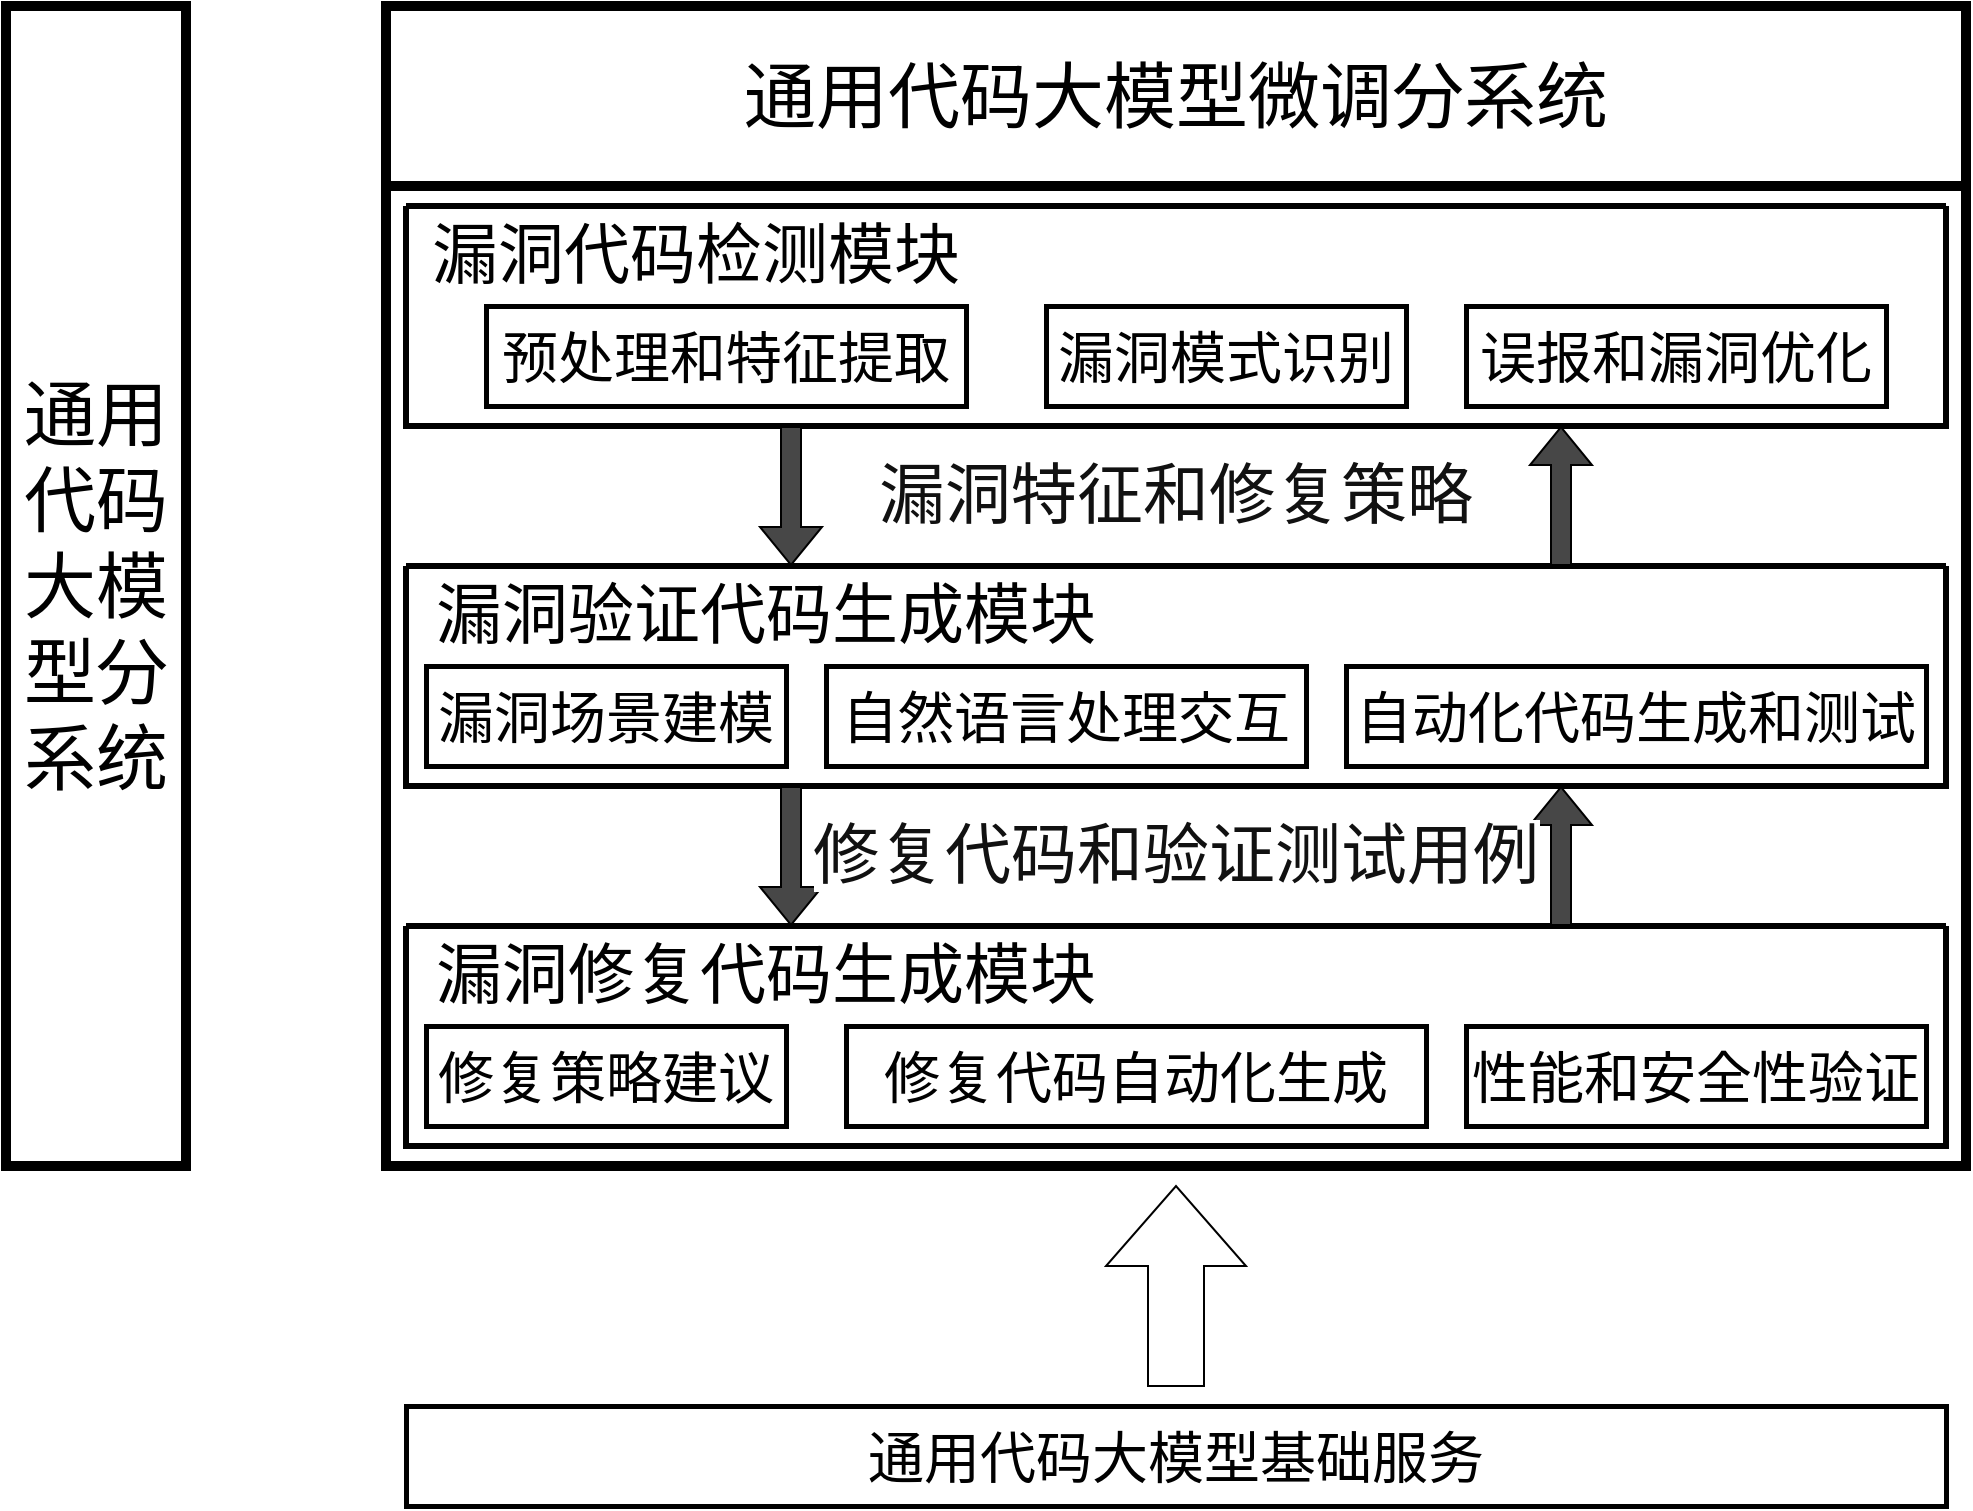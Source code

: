 <mxfile version="24.3.1" type="github">
  <diagram name="第 1 页" id="t0DqELkXgMo1yK1vmhEP">
    <mxGraphModel dx="1181" dy="850" grid="1" gridSize="10" guides="1" tooltips="1" connect="1" arrows="1" fold="1" page="1" pageScale="1" pageWidth="827" pageHeight="1169" math="0" shadow="0">
      <root>
        <mxCell id="0" />
        <mxCell id="1" parent="0" />
        <mxCell id="w5uutKhLg4fIQeWmkBKa-53" value="通用代码大模型分系统" style="rounded=0;whiteSpace=wrap;html=1;fillColor=none;strokeWidth=5;fontSize=36;" vertex="1" parent="1">
          <mxGeometry x="40" y="160" width="90" height="580" as="geometry" />
        </mxCell>
        <mxCell id="w5uutKhLg4fIQeWmkBKa-55" value="&lt;font style=&quot;font-size: 36px; font-weight: normal;&quot;&gt;通用代码大模型微调分系统&lt;/font&gt;" style="swimlane;whiteSpace=wrap;html=1;fontSize=5;strokeWidth=5;startSize=90;" vertex="1" parent="1">
          <mxGeometry x="230" y="160" width="790" height="580" as="geometry" />
        </mxCell>
        <mxCell id="w5uutKhLg4fIQeWmkBKa-61" value="" style="swimlane;startSize=0;fillColor=none;strokeWidth=3;" vertex="1" parent="w5uutKhLg4fIQeWmkBKa-55">
          <mxGeometry x="10" y="460" width="770" height="110" as="geometry" />
        </mxCell>
        <mxCell id="w5uutKhLg4fIQeWmkBKa-4" value="&lt;font face=&quot;Times New Roman&quot; style=&quot;font-size: 28px;&quot;&gt;修复策略建议&lt;/font&gt;" style="rounded=0;whiteSpace=wrap;html=1;fillColor=none;strokeWidth=2.5;fontFamily=宋体;fontSize=33;" vertex="1" parent="w5uutKhLg4fIQeWmkBKa-61">
          <mxGeometry x="10" y="50" width="180" height="50" as="geometry" />
        </mxCell>
        <mxCell id="w5uutKhLg4fIQeWmkBKa-59" value="&lt;font face=&quot;Times New Roman&quot; style=&quot;font-size: 28px;&quot;&gt;修复代码自动化生成&lt;/font&gt;" style="rounded=0;whiteSpace=wrap;html=1;fillColor=none;strokeWidth=2.5;fontFamily=宋体;fontSize=33;" vertex="1" parent="w5uutKhLg4fIQeWmkBKa-61">
          <mxGeometry x="220" y="50" width="290" height="50" as="geometry" />
        </mxCell>
        <mxCell id="w5uutKhLg4fIQeWmkBKa-60" value="&lt;font face=&quot;Times New Roman&quot; style=&quot;font-size: 28px;&quot;&gt;性能和安全性验证&lt;/font&gt;" style="rounded=0;whiteSpace=wrap;html=1;fillColor=none;strokeWidth=2.5;fontFamily=宋体;fontSize=33;" vertex="1" parent="w5uutKhLg4fIQeWmkBKa-61">
          <mxGeometry x="530" y="50" width="230" height="50" as="geometry" />
        </mxCell>
        <mxCell id="w5uutKhLg4fIQeWmkBKa-2" value="漏洞修复代码生成模块" style="text;html=1;align=center;verticalAlign=middle;whiteSpace=wrap;rounded=0;fontFamily=宋体;fontSize=33;" vertex="1" parent="w5uutKhLg4fIQeWmkBKa-61">
          <mxGeometry x="10" width="340" height="50" as="geometry" />
        </mxCell>
        <mxCell id="w5uutKhLg4fIQeWmkBKa-62" value="" style="swimlane;startSize=0;fillColor=none;strokeWidth=3;" vertex="1" parent="w5uutKhLg4fIQeWmkBKa-55">
          <mxGeometry x="10" y="280" width="770" height="110" as="geometry" />
        </mxCell>
        <mxCell id="w5uutKhLg4fIQeWmkBKa-63" value="&lt;font face=&quot;Times New Roman&quot; style=&quot;font-size: 28px;&quot;&gt;漏洞场景建模&lt;/font&gt;" style="rounded=0;whiteSpace=wrap;html=1;fillColor=none;strokeWidth=2.5;fontFamily=宋体;fontSize=33;" vertex="1" parent="w5uutKhLg4fIQeWmkBKa-62">
          <mxGeometry x="10" y="50" width="180" height="50" as="geometry" />
        </mxCell>
        <mxCell id="w5uutKhLg4fIQeWmkBKa-64" value="&lt;font face=&quot;Times New Roman&quot; style=&quot;font-size: 28px;&quot;&gt;自然语言处理交互&lt;/font&gt;" style="rounded=0;whiteSpace=wrap;html=1;fillColor=none;strokeWidth=2.5;fontFamily=宋体;fontSize=33;" vertex="1" parent="w5uutKhLg4fIQeWmkBKa-62">
          <mxGeometry x="210" y="50" width="240" height="50" as="geometry" />
        </mxCell>
        <mxCell id="w5uutKhLg4fIQeWmkBKa-65" value="&lt;font face=&quot;Times New Roman&quot; style=&quot;font-size: 28px;&quot;&gt;自动化代码生成和测试&lt;/font&gt;" style="rounded=0;whiteSpace=wrap;html=1;fillColor=none;strokeWidth=2.5;fontFamily=宋体;fontSize=33;" vertex="1" parent="w5uutKhLg4fIQeWmkBKa-62">
          <mxGeometry x="470" y="50" width="290" height="50" as="geometry" />
        </mxCell>
        <mxCell id="w5uutKhLg4fIQeWmkBKa-66" value="漏洞验证代码生成模块" style="text;html=1;align=center;verticalAlign=middle;whiteSpace=wrap;rounded=0;fontFamily=宋体;fontSize=33;" vertex="1" parent="w5uutKhLg4fIQeWmkBKa-62">
          <mxGeometry x="10" width="340" height="50" as="geometry" />
        </mxCell>
        <mxCell id="w5uutKhLg4fIQeWmkBKa-67" value="" style="swimlane;startSize=0;fillColor=none;strokeWidth=3;" vertex="1" parent="w5uutKhLg4fIQeWmkBKa-55">
          <mxGeometry x="10" y="100" width="770" height="110" as="geometry" />
        </mxCell>
        <mxCell id="w5uutKhLg4fIQeWmkBKa-68" value="&lt;font face=&quot;Times New Roman&quot; style=&quot;font-size: 28px;&quot;&gt;预处理和特征提取&lt;/font&gt;" style="rounded=0;whiteSpace=wrap;html=1;fillColor=none;strokeWidth=2.5;fontFamily=宋体;fontSize=33;" vertex="1" parent="w5uutKhLg4fIQeWmkBKa-67">
          <mxGeometry x="40" y="50" width="240" height="50" as="geometry" />
        </mxCell>
        <mxCell id="w5uutKhLg4fIQeWmkBKa-69" value="&lt;font face=&quot;Times New Roman&quot; style=&quot;font-size: 28px;&quot;&gt;漏洞模式识别&lt;/font&gt;" style="rounded=0;whiteSpace=wrap;html=1;fillColor=none;strokeWidth=2.5;fontFamily=宋体;fontSize=33;" vertex="1" parent="w5uutKhLg4fIQeWmkBKa-67">
          <mxGeometry x="320" y="50" width="180" height="50" as="geometry" />
        </mxCell>
        <mxCell id="w5uutKhLg4fIQeWmkBKa-70" value="&lt;font face=&quot;Times New Roman&quot; style=&quot;font-size: 28px;&quot;&gt;误报和漏洞优化&lt;/font&gt;" style="rounded=0;whiteSpace=wrap;html=1;fillColor=none;strokeWidth=2.5;fontFamily=宋体;fontSize=33;" vertex="1" parent="w5uutKhLg4fIQeWmkBKa-67">
          <mxGeometry x="530" y="50" width="210" height="50" as="geometry" />
        </mxCell>
        <mxCell id="w5uutKhLg4fIQeWmkBKa-71" value="漏洞代码检测模块" style="text;html=1;align=center;verticalAlign=middle;whiteSpace=wrap;rounded=0;fontFamily=宋体;fontSize=33;" vertex="1" parent="w5uutKhLg4fIQeWmkBKa-67">
          <mxGeometry x="10" width="270" height="50" as="geometry" />
        </mxCell>
        <mxCell id="w5uutKhLg4fIQeWmkBKa-74" value="" style="shape=flexArrow;endArrow=classic;html=1;rounded=0;entryX=0.75;entryY=1;entryDx=0;entryDy=0;exitX=0.75;exitY=0;exitDx=0;exitDy=0;fillColor=#474747;" edge="1" parent="w5uutKhLg4fIQeWmkBKa-55" source="w5uutKhLg4fIQeWmkBKa-62" target="w5uutKhLg4fIQeWmkBKa-67">
          <mxGeometry width="50" height="50" relative="1" as="geometry">
            <mxPoint x="596" y="280" as="sourcePoint" />
            <mxPoint x="596.42" y="209.89" as="targetPoint" />
          </mxGeometry>
        </mxCell>
        <mxCell id="w5uutKhLg4fIQeWmkBKa-75" value="" style="shape=flexArrow;endArrow=classic;html=1;rounded=0;entryX=0.75;entryY=1;entryDx=0;entryDy=0;exitX=0.75;exitY=0;exitDx=0;exitDy=0;fillColor=#474747;" edge="1" parent="w5uutKhLg4fIQeWmkBKa-55" source="w5uutKhLg4fIQeWmkBKa-61" target="w5uutKhLg4fIQeWmkBKa-62">
          <mxGeometry width="50" height="50" relative="1" as="geometry">
            <mxPoint x="597" y="460.11" as="sourcePoint" />
            <mxPoint x="597.42" y="390" as="targetPoint" />
          </mxGeometry>
        </mxCell>
        <mxCell id="w5uutKhLg4fIQeWmkBKa-76" value="" style="shape=flexArrow;endArrow=classic;html=1;rounded=0;entryX=0.25;entryY=0;entryDx=0;entryDy=0;exitX=0.25;exitY=1;exitDx=0;exitDy=0;fillColor=#474747;" edge="1" parent="w5uutKhLg4fIQeWmkBKa-55" source="w5uutKhLg4fIQeWmkBKa-67" target="w5uutKhLg4fIQeWmkBKa-62">
          <mxGeometry width="50" height="50" relative="1" as="geometry">
            <mxPoint x="184" y="280" as="sourcePoint" />
            <mxPoint x="184.42" y="209.89" as="targetPoint" />
          </mxGeometry>
        </mxCell>
        <mxCell id="w5uutKhLg4fIQeWmkBKa-77" value="" style="shape=flexArrow;endArrow=classic;html=1;rounded=0;entryX=0.25;entryY=0;entryDx=0;entryDy=0;exitX=0.25;exitY=1;exitDx=0;exitDy=0;fillColor=#474747;" edge="1" parent="w5uutKhLg4fIQeWmkBKa-55" source="w5uutKhLg4fIQeWmkBKa-62" target="w5uutKhLg4fIQeWmkBKa-61">
          <mxGeometry width="50" height="50" relative="1" as="geometry">
            <mxPoint x="200" y="389.5" as="sourcePoint" />
            <mxPoint x="201" y="459.5" as="targetPoint" />
          </mxGeometry>
        </mxCell>
        <mxCell id="w5uutKhLg4fIQeWmkBKa-78" value="&lt;span style=&quot;color: rgb(17, 17, 17); text-align: start; background-color: rgb(255, 255, 255); font-size: 33px;&quot;&gt;&lt;font style=&quot;font-size: 33px;&quot;&gt;漏洞特征和修复策略&lt;/font&gt;&lt;/span&gt;" style="text;html=1;align=center;verticalAlign=middle;whiteSpace=wrap;rounded=0;fontFamily=宋体;fontSize=33;" vertex="1" parent="w5uutKhLg4fIQeWmkBKa-55">
          <mxGeometry x="230" y="220" width="330" height="50" as="geometry" />
        </mxCell>
        <mxCell id="w5uutKhLg4fIQeWmkBKa-79" value="&lt;span style=&quot;color: rgb(17, 17, 17); font-size: 33px; text-align: start; background-color: rgb(255, 255, 255);&quot;&gt;修复代码和验证测试用例&lt;/span&gt;" style="text;html=1;align=center;verticalAlign=middle;whiteSpace=wrap;rounded=0;fontFamily=宋体;fontSize=33;" vertex="1" parent="w5uutKhLg4fIQeWmkBKa-55">
          <mxGeometry x="210" y="400" width="370" height="50" as="geometry" />
        </mxCell>
        <mxCell id="w5uutKhLg4fIQeWmkBKa-81" value="&lt;font face=&quot;Times New Roman&quot; style=&quot;font-size: 28px;&quot;&gt;通用代码大模型基础服务&lt;/font&gt;" style="rounded=0;whiteSpace=wrap;html=1;fillColor=none;strokeWidth=2.5;fontFamily=宋体;fontSize=33;" vertex="1" parent="1">
          <mxGeometry x="240" y="860" width="770" height="50" as="geometry" />
        </mxCell>
        <mxCell id="w5uutKhLg4fIQeWmkBKa-82" value="" style="html=1;shadow=0;dashed=0;align=center;verticalAlign=middle;shape=mxgraph.arrows2.arrow;dy=0.6;dx=40;direction=north;notch=0;" vertex="1" parent="1">
          <mxGeometry x="590" y="750" width="70" height="100" as="geometry" />
        </mxCell>
      </root>
    </mxGraphModel>
  </diagram>
</mxfile>
